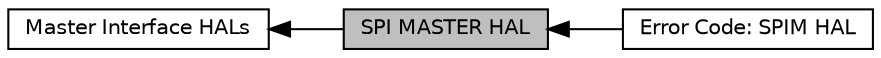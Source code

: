 digraph "SPI MASTER HAL"
{
  edge [fontname="Helvetica",fontsize="10",labelfontname="Helvetica",labelfontsize="10"];
  node [fontname="Helvetica",fontsize="10",shape=record];
  rankdir=LR;
  Node0 [label="SPI MASTER HAL",height=0.2,width=0.4,color="black", fillcolor="grey75", style="filled", fontcolor="black"];
  Node1 [label="Master Interface HALs",height=0.2,width=0.4,color="black", fillcolor="white", style="filled",URL="$d4/d18/group__grp__mif__hal.html"];
  Node2 [label="Error Code: SPIM HAL",height=0.2,width=0.4,color="black", fillcolor="white", style="filled",URL="$d7/d24/group__grp_err___hal_s_p_i_m.html",tooltip="Error codes for SPI Master HAL. "];
  Node1->Node0 [shape=plaintext, dir="back", style="solid"];
  Node0->Node2 [shape=plaintext, dir="back", style="solid"];
}
